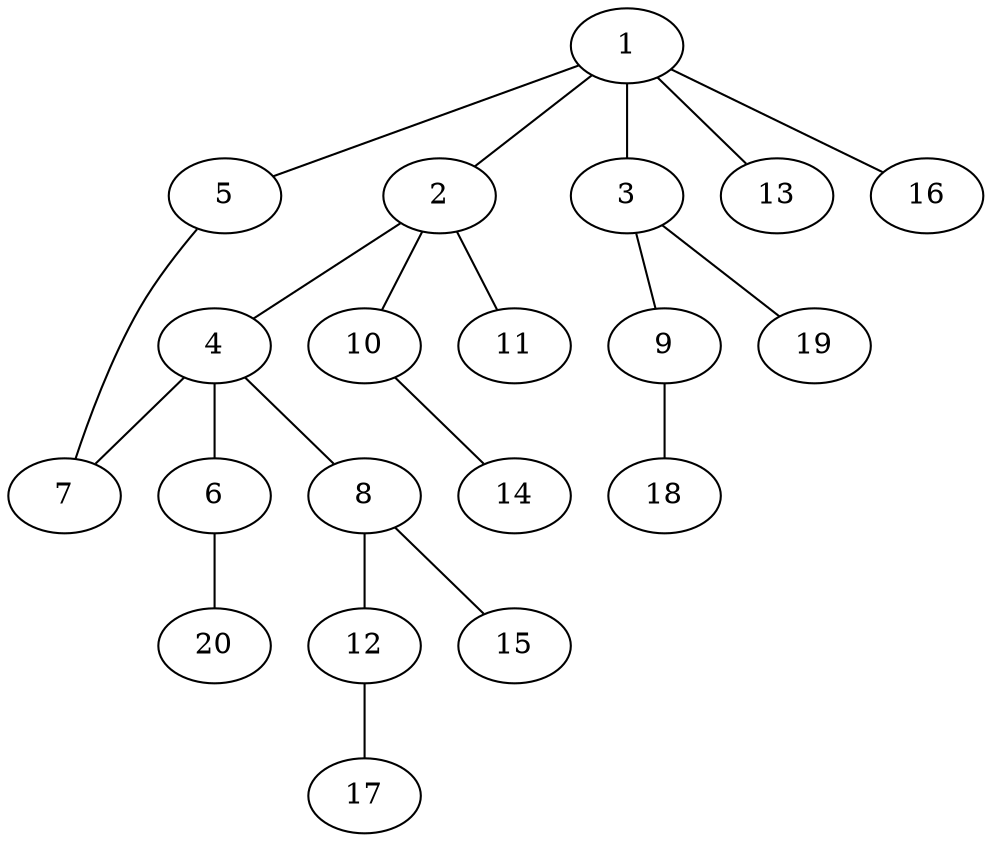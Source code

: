 graph graphname {1--2
1--3
1--5
1--13
1--16
2--4
2--10
2--11
3--9
3--19
4--6
4--7
4--8
5--7
6--20
8--12
8--15
9--18
10--14
12--17
}